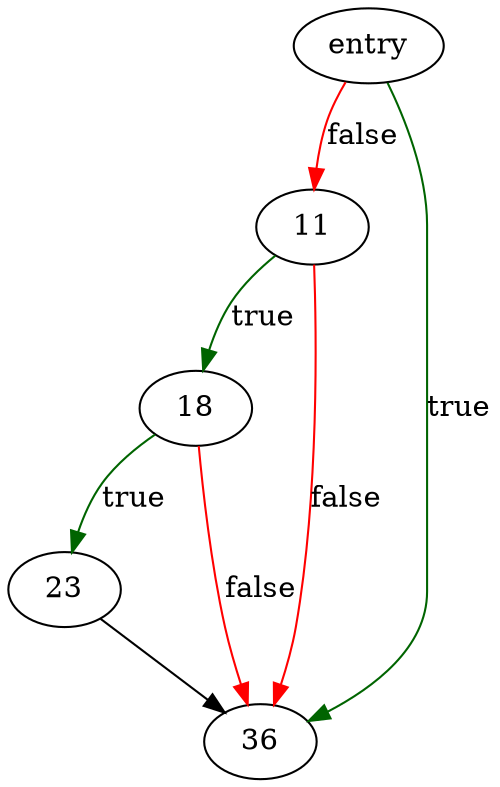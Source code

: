 digraph "sqlite3PagerDontWrite" {
	// Node definitions.
	1 [label=entry];
	11;
	18;
	23;
	36;

	// Edge definitions.
	1 -> 11 [
		color=red
		label=false
	];
	1 -> 36 [
		color=darkgreen
		label=true
	];
	11 -> 18 [
		color=darkgreen
		label=true
	];
	11 -> 36 [
		color=red
		label=false
	];
	18 -> 23 [
		color=darkgreen
		label=true
	];
	18 -> 36 [
		color=red
		label=false
	];
	23 -> 36;
}